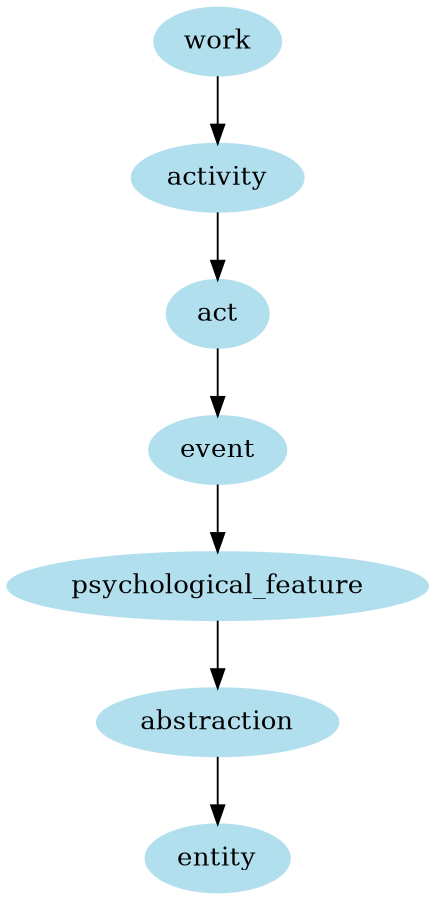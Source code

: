 digraph unix {
	node [color=lightblue2 style=filled]
	size="6,6"
	work -> activity
	activity -> act
	act -> event
	event -> psychological_feature
	psychological_feature -> abstraction
	abstraction -> entity
}
